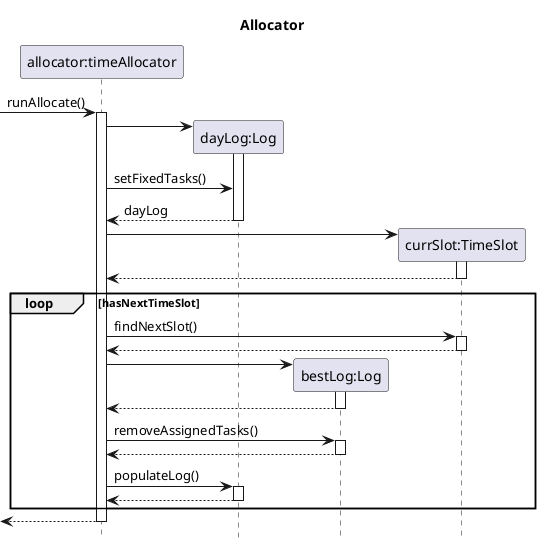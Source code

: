 @startuml
title Allocator
hide footbox

participant "allocator:timeAllocator" as timeAllocator
participant "dayLog:Log" as log
participant "bestLog:Log" as Log
participant "currSlot:TimeSlot" as TimeSlot

->timeAllocator++: runAllocate()
timeAllocator->log**
activate log
timeAllocator->log:setFixedTasks()
return dayLog
timeAllocator->TimeSlot**
activate TimeSlot
return
loop hasNextTimeSlot
timeAllocator->TimeSlot++:findNextSlot()
return
timeAllocator->Log**:
activate Log
return

timeAllocator->Log++:removeAssignedTasks()
return


timeAllocator->log++:populateLog()
return

end

<--timeAllocator--
@enduml